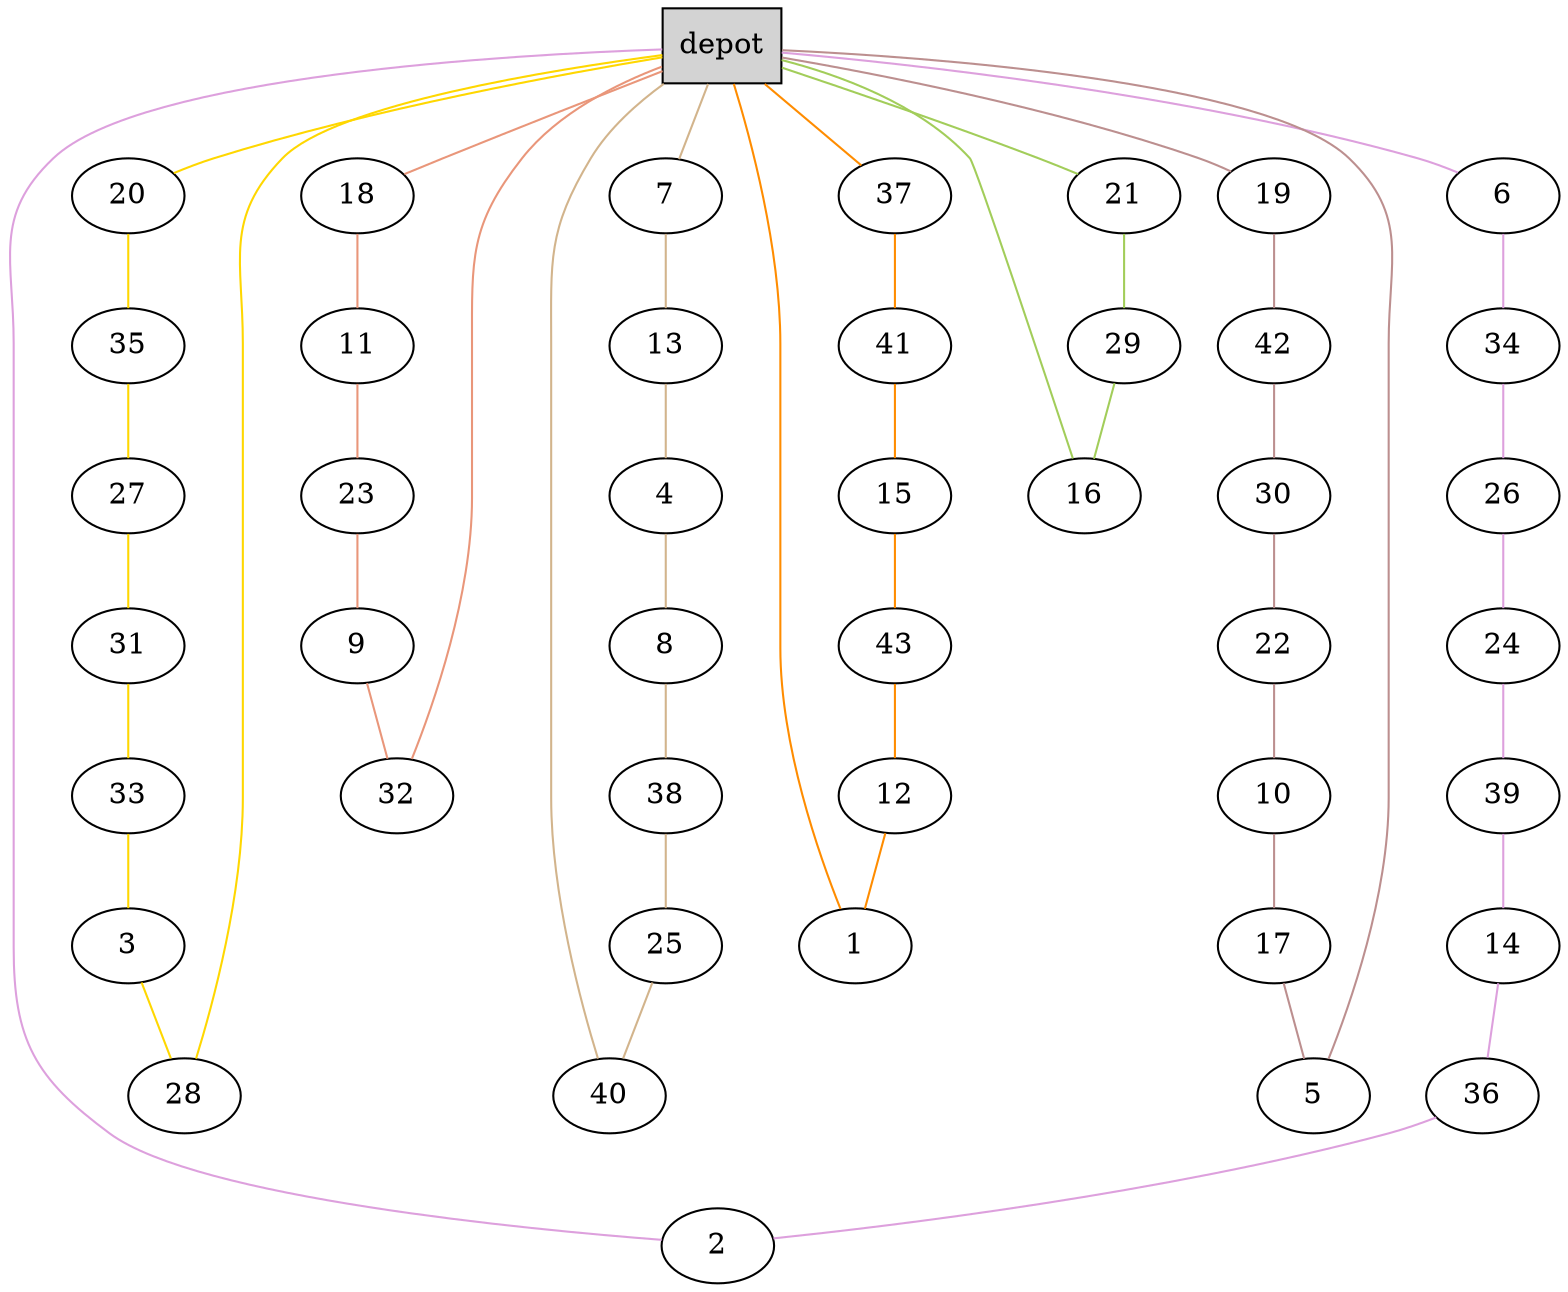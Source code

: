 graph G {
  0[shape = box, label = "depot", style = filled ];
  18[shape = ellipse];
  "0"--"18"[color = darksalmon];
  11[shape = ellipse];
  "18"--"11"[color = darksalmon];
  23[shape = ellipse];
  "11"--"23"[color = darksalmon];
  9[shape = ellipse];
  "23"--"9"[color = darksalmon];
  32[shape = ellipse];
  "9"--"32"[color = darksalmon];
  "32"--"0"[color = darksalmon];
  20[shape = ellipse];
  "0"--"20"[color = gold];
  35[shape = ellipse];
  "20"--"35"[color = gold];
  27[shape = ellipse];
  "35"--"27"[color = gold];
  31[shape = ellipse];
  "27"--"31"[color = gold];
  33[shape = ellipse];
  "31"--"33"[color = gold];
  3[shape = ellipse];
  "33"--"3"[color = gold];
  28[shape = ellipse];
  "3"--"28"[color = gold];
  "28"--"0"[color = gold];
  6[shape = ellipse];
  "0"--"6"[color = plum];
  34[shape = ellipse];
  "6"--"34"[color = plum];
  26[shape = ellipse];
  "34"--"26"[color = plum];
  24[shape = ellipse];
  "26"--"24"[color = plum];
  39[shape = ellipse];
  "24"--"39"[color = plum];
  14[shape = ellipse];
  "39"--"14"[color = plum];
  36[shape = ellipse];
  "14"--"36"[color = plum];
  2[shape = ellipse];
  "36"--"2"[color = plum];
  "2"--"0"[color = plum];
  7[shape = ellipse];
  "0"--"7"[color = tan];
  13[shape = ellipse];
  "7"--"13"[color = tan];
  4[shape = ellipse];
  "13"--"4"[color = tan];
  8[shape = ellipse];
  "4"--"8"[color = tan];
  38[shape = ellipse];
  "8"--"38"[color = tan];
  25[shape = ellipse];
  "38"--"25"[color = tan];
  40[shape = ellipse];
  "25"--"40"[color = tan];
  "40"--"0"[color = tan];
  37[shape = ellipse];
  "0"--"37"[color = darkorange];
  41[shape = ellipse];
  "37"--"41"[color = darkorange];
  15[shape = ellipse];
  "41"--"15"[color = darkorange];
  43[shape = ellipse];
  "15"--"43"[color = darkorange];
  12[shape = ellipse];
  "43"--"12"[color = darkorange];
  1[shape = ellipse];
  "12"--"1"[color = darkorange];
  "1"--"0"[color = darkorange];
  19[shape = ellipse];
  "0"--"19"[color = rosybrown];
  42[shape = ellipse];
  "19"--"42"[color = rosybrown];
  30[shape = ellipse];
  "42"--"30"[color = rosybrown];
  22[shape = ellipse];
  "30"--"22"[color = rosybrown];
  10[shape = ellipse];
  "22"--"10"[color = rosybrown];
  17[shape = ellipse];
  "10"--"17"[color = rosybrown];
  5[shape = ellipse];
  "17"--"5"[color = rosybrown];
  "5"--"0"[color = rosybrown];
  21[shape = ellipse];
  "0"--"21"[color = darkolivegreen3];
  29[shape = ellipse];
  "21"--"29"[color = darkolivegreen3];
  16[shape = ellipse];
  "29"--"16"[color = darkolivegreen3];
  "16"--"0"[color = darkolivegreen3];
}
